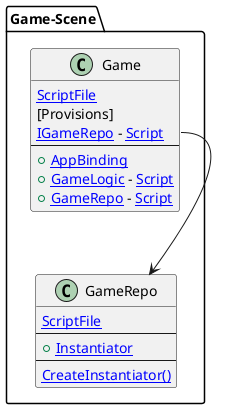 ﻿@startuml

package Game-Scene [[../../TestCases/ShowAllProperties/Game.tscn]] {
	
class Game  {
	[[../../Game/Game.cs ScriptFile]]
	[Provisions]
	[[../../Game/Game.cs:15 IGameRepo]] - [[../../TestCases/ShowAllProperties/Domain/GameRepo.cs Script]]
--
+ [[../../Game/Game.cs:23 AppBinding]]
	+ [[../../Game/Game.cs:22 GameLogic]] - [[../../TestCases/ShowAllProperties/Logic/GameLogic.cs Script]]
	+ [[../../Game/Game.cs:21 GameRepo]] - [[../../TestCases/ShowAllProperties/Domain/GameRepo.cs Script]]
}

	
class GameRepo  {
	[[../../TestCases/ShowAllProperties/Domain/GameRepo.cs ScriptFile]]
--
+ [[../../TestCases/ShowAllProperties/Domain/GameRepo.cs:15 Instantiator]]
--
[[../../TestCases/ShowAllProperties/Domain/GameRepo.cs:17 CreateInstantiator()]]
}

	Game::GameRepo --> GameRepo
}

@enduml